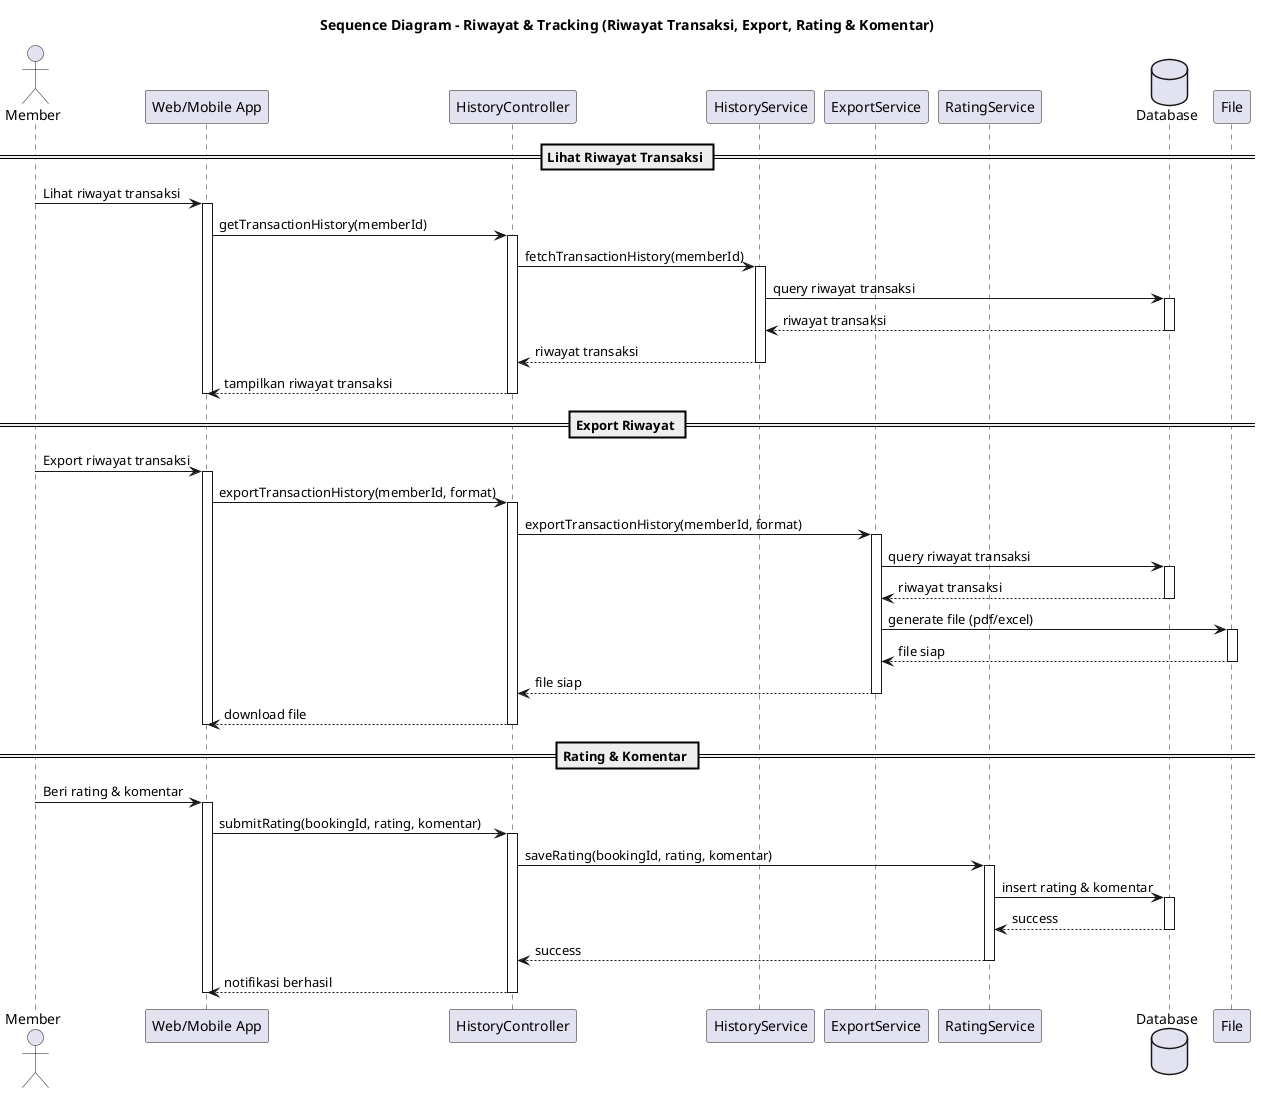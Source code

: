 @startuml
title Sequence Diagram - Riwayat & Tracking (Riwayat Transaksi, Export, Rating & Komentar)

actor Member
participant "Web/Mobile App" as App
participant "HistoryController" as Controller
participant "HistoryService" as HistorySvc
participant "ExportService" as ExportSvc
participant "RatingService" as RatingSvc
database "Database" as DB
participant "File" as File

== Lihat Riwayat Transaksi ==
Member -> App : Lihat riwayat transaksi
activate App
App -> Controller : getTransactionHistory(memberId)
activate Controller
Controller -> HistorySvc : fetchTransactionHistory(memberId)
activate HistorySvc
HistorySvc -> DB : query riwayat transaksi
activate DB
DB --> HistorySvc : riwayat transaksi
deactivate DB
HistorySvc --> Controller : riwayat transaksi
deactivate HistorySvc
Controller --> App : tampilkan riwayat transaksi
deactivate Controller
deactivate App

== Export Riwayat ==
Member -> App : Export riwayat transaksi
activate App
App -> Controller : exportTransactionHistory(memberId, format)
activate Controller
Controller -> ExportSvc : exportTransactionHistory(memberId, format)
activate ExportSvc
ExportSvc -> DB : query riwayat transaksi
activate DB
DB --> ExportSvc : riwayat transaksi
deactivate DB
ExportSvc -> File : generate file (pdf/excel)
activate File
File --> ExportSvc : file siap
deactivate File
ExportSvc --> Controller : file siap
deactivate ExportSvc
Controller --> App : download file
deactivate Controller
deactivate App

== Rating & Komentar ==
Member -> App : Beri rating & komentar
activate App
App -> Controller : submitRating(bookingId, rating, komentar)
activate Controller
Controller -> RatingSvc : saveRating(bookingId, rating, komentar)
activate RatingSvc
RatingSvc -> DB : insert rating & komentar
activate DB
DB --> RatingSvc : success
deactivate DB
RatingSvc --> Controller : success
deactivate RatingSvc
Controller --> App : notifikasi berhasil
deactivate Controller
deactivate App

' Destruction (opsional, aktifkan jika ingin menampilkan objek di-destroy)
' destroy App
' destroy Controller
' destroy HistorySvc
' destroy ExportSvc
' destroy RatingSvc
' destroy DB
' destroy File

@enduml
